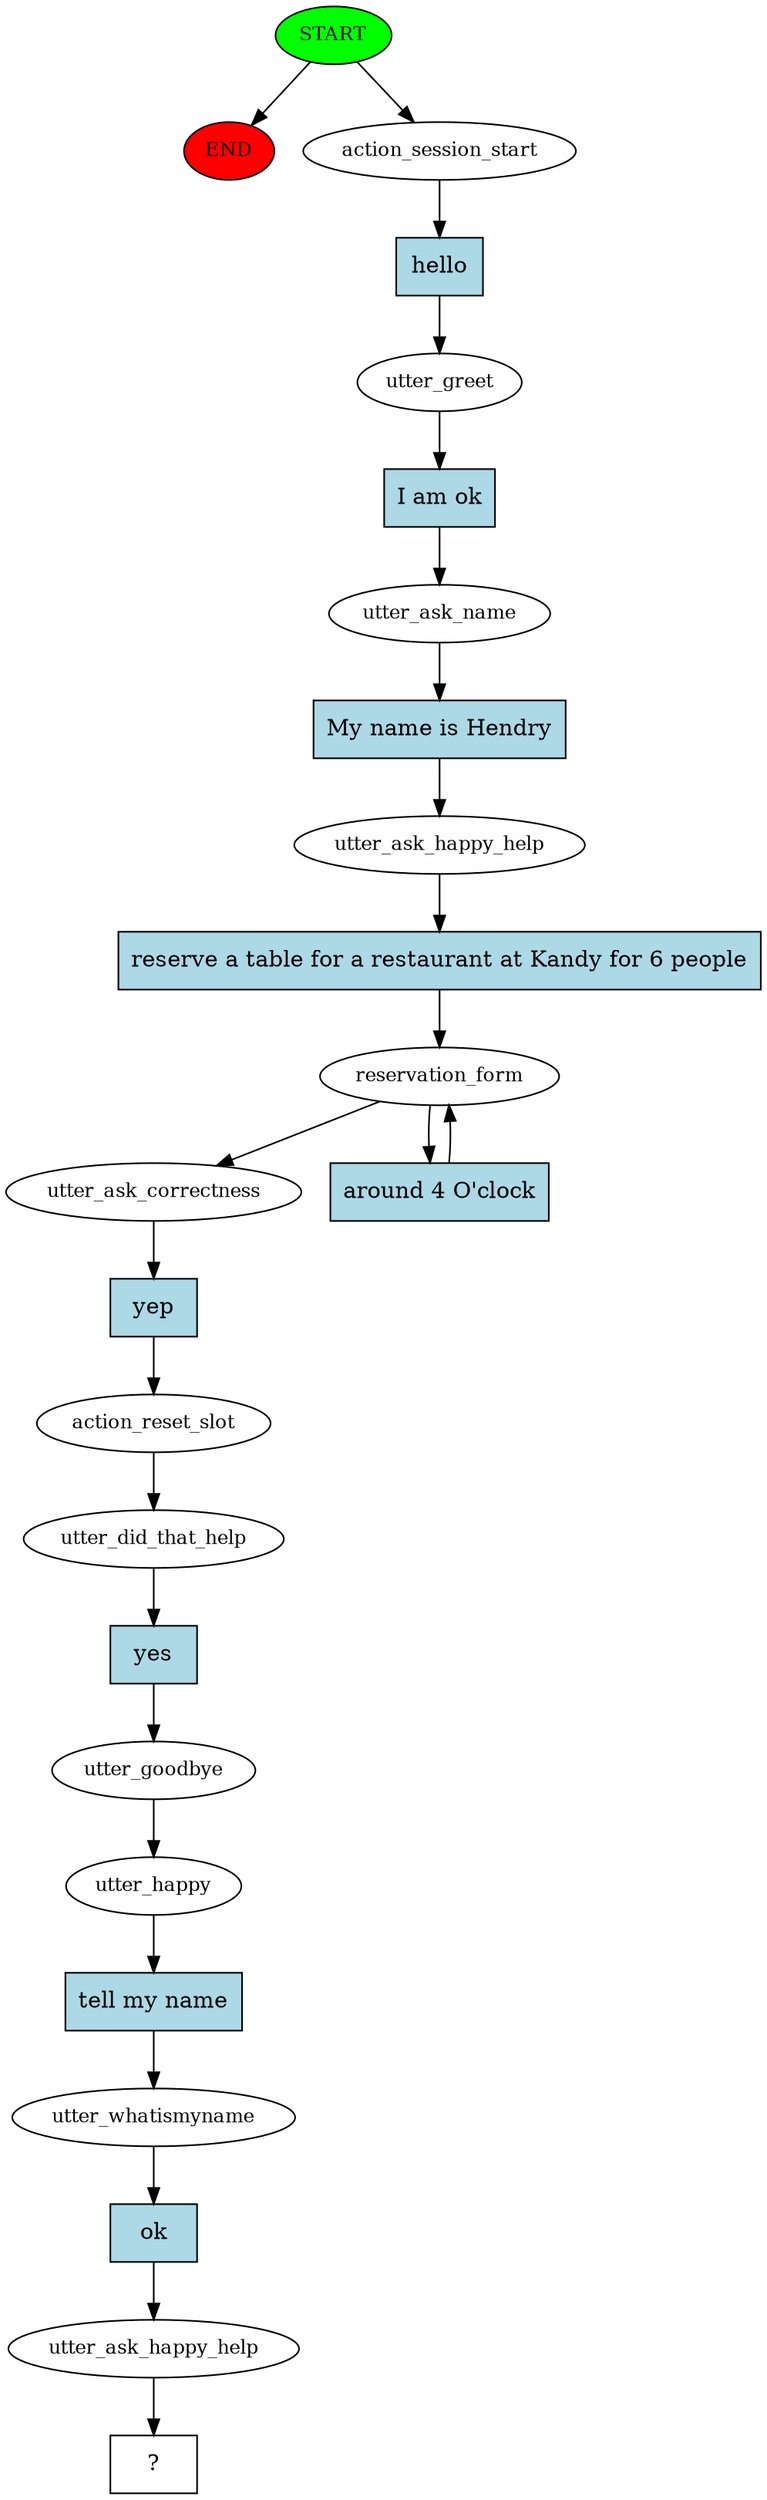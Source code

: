 digraph  {
0 [class="start active", fillcolor=green, fontsize=12, label=START, style=filled];
"-1" [class=end, fillcolor=red, fontsize=12, label=END, style=filled];
1 [class=active, fontsize=12, label=action_session_start];
2 [class=active, fontsize=12, label=utter_greet];
3 [class=active, fontsize=12, label=utter_ask_name];
4 [class=active, fontsize=12, label=utter_ask_happy_help];
5 [class=active, fontsize=12, label=reservation_form];
7 [class=active, fontsize=12, label=utter_ask_correctness];
8 [class=active, fontsize=12, label=action_reset_slot];
9 [class=active, fontsize=12, label=utter_did_that_help];
10 [class=active, fontsize=12, label=utter_goodbye];
11 [class=active, fontsize=12, label=utter_happy];
12 [class=active, fontsize=12, label=utter_whatismyname];
13 [class=active, fontsize=12, label=utter_ask_happy_help];
14 [class="intent dashed active", label="  ?  ", shape=rect];
15 [class="intent active", fillcolor=lightblue, label=hello, shape=rect, style=filled];
16 [class="intent active", fillcolor=lightblue, label="I am ok", shape=rect, style=filled];
17 [class="intent active", fillcolor=lightblue, label="My name is Hendry", shape=rect, style=filled];
18 [class="intent active", fillcolor=lightblue, label="reserve a table for a restaurant at Kandy for 6 people", shape=rect, style=filled];
19 [class="intent active", fillcolor=lightblue, label="around 4 O'clock", shape=rect, style=filled];
20 [class="intent active", fillcolor=lightblue, label=yep, shape=rect, style=filled];
21 [class="intent active", fillcolor=lightblue, label=yes, shape=rect, style=filled];
22 [class="intent active", fillcolor=lightblue, label="tell my name", shape=rect, style=filled];
23 [class="intent active", fillcolor=lightblue, label=ok, shape=rect, style=filled];
0 -> "-1"  [class="", key=NONE, label=""];
0 -> 1  [class=active, key=NONE, label=""];
1 -> 15  [class=active, key=0];
2 -> 16  [class=active, key=0];
3 -> 17  [class=active, key=0];
4 -> 18  [class=active, key=0];
5 -> 7  [class=active, key=NONE, label=""];
5 -> 19  [class=active, key=0];
7 -> 20  [class=active, key=0];
8 -> 9  [class=active, key=NONE, label=""];
9 -> 21  [class=active, key=0];
10 -> 11  [class=active, key=NONE, label=""];
11 -> 22  [class=active, key=0];
12 -> 23  [class=active, key=0];
13 -> 14  [class=active, key=NONE, label=""];
15 -> 2  [class=active, key=0];
16 -> 3  [class=active, key=0];
17 -> 4  [class=active, key=0];
18 -> 5  [class=active, key=0];
19 -> 5  [class=active, key=0];
20 -> 8  [class=active, key=0];
21 -> 10  [class=active, key=0];
22 -> 12  [class=active, key=0];
23 -> 13  [class=active, key=0];
}
